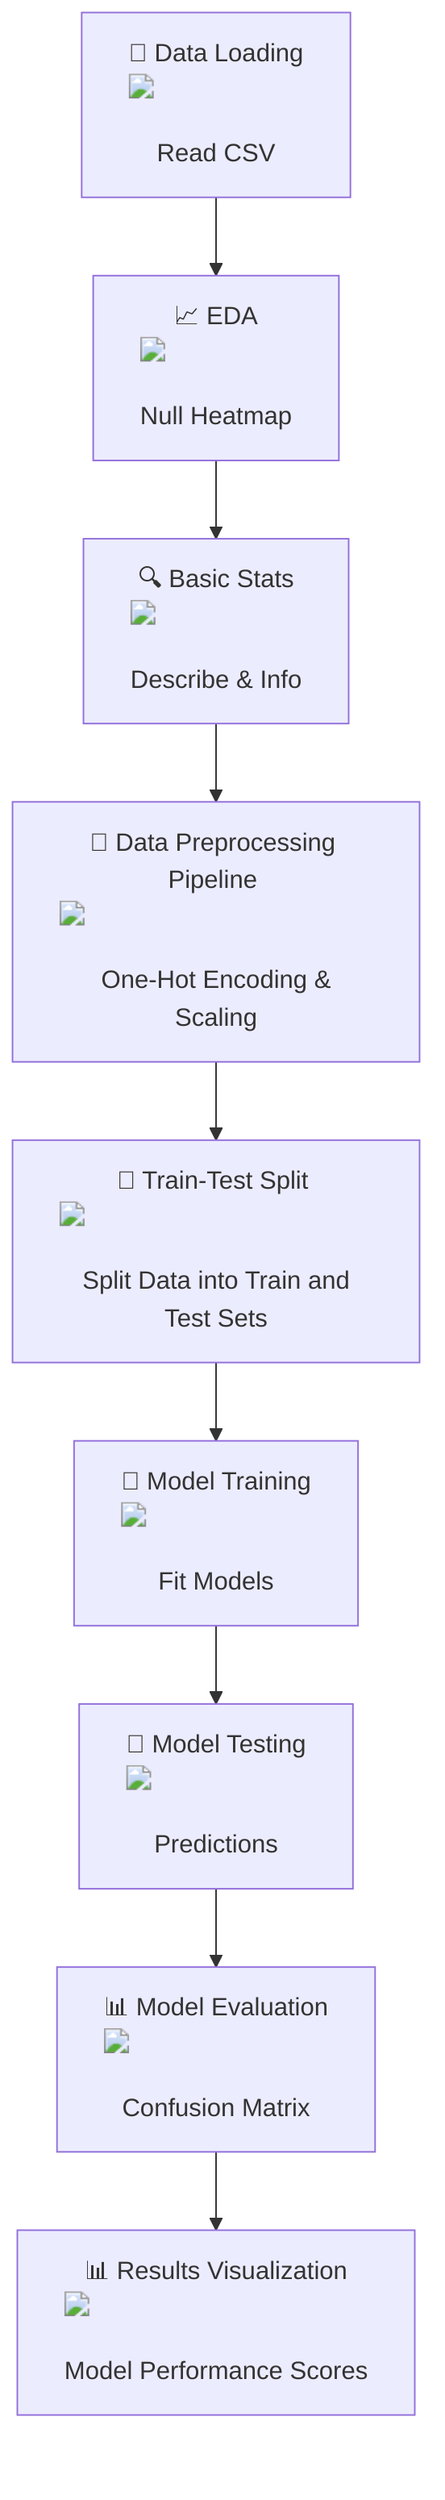 flowchart TD
    A["📂 Data Loading <img src='file.svg'/> <br/> Read CSV"] --> B["📈 EDA <img src='heatmap_template.svg'/> <br/> Null Heatmap"]
    B --> C["🔍 Basic Stats <img src='table.svg'/> <br/> Describe & Info"]
    C --> D["🧹 Data Preprocessing Pipeline <img src='column_split.svg'/> <br/> One-Hot Encoding & Scaling"]
    D --> E["🔀 Train-Test Split <img src='row_split.svg'/> <br/> Split Data into Train and Test Sets"]
    E --> F["🧠 Model Training <img src='brain.svg'/> <br/> Fit Models"]
    F --> G["🧪 Model Testing <img src='brain.svg'/> <br/> Predictions"]
    G --> H["📊 Model Evaluation <img src='barplot_template.svg'/> <br/> Confusion Matrix"]
    H --> I["📊 Results Visualization <img src='barplot_template.svg'/> <br/> Model Performance Scores"]